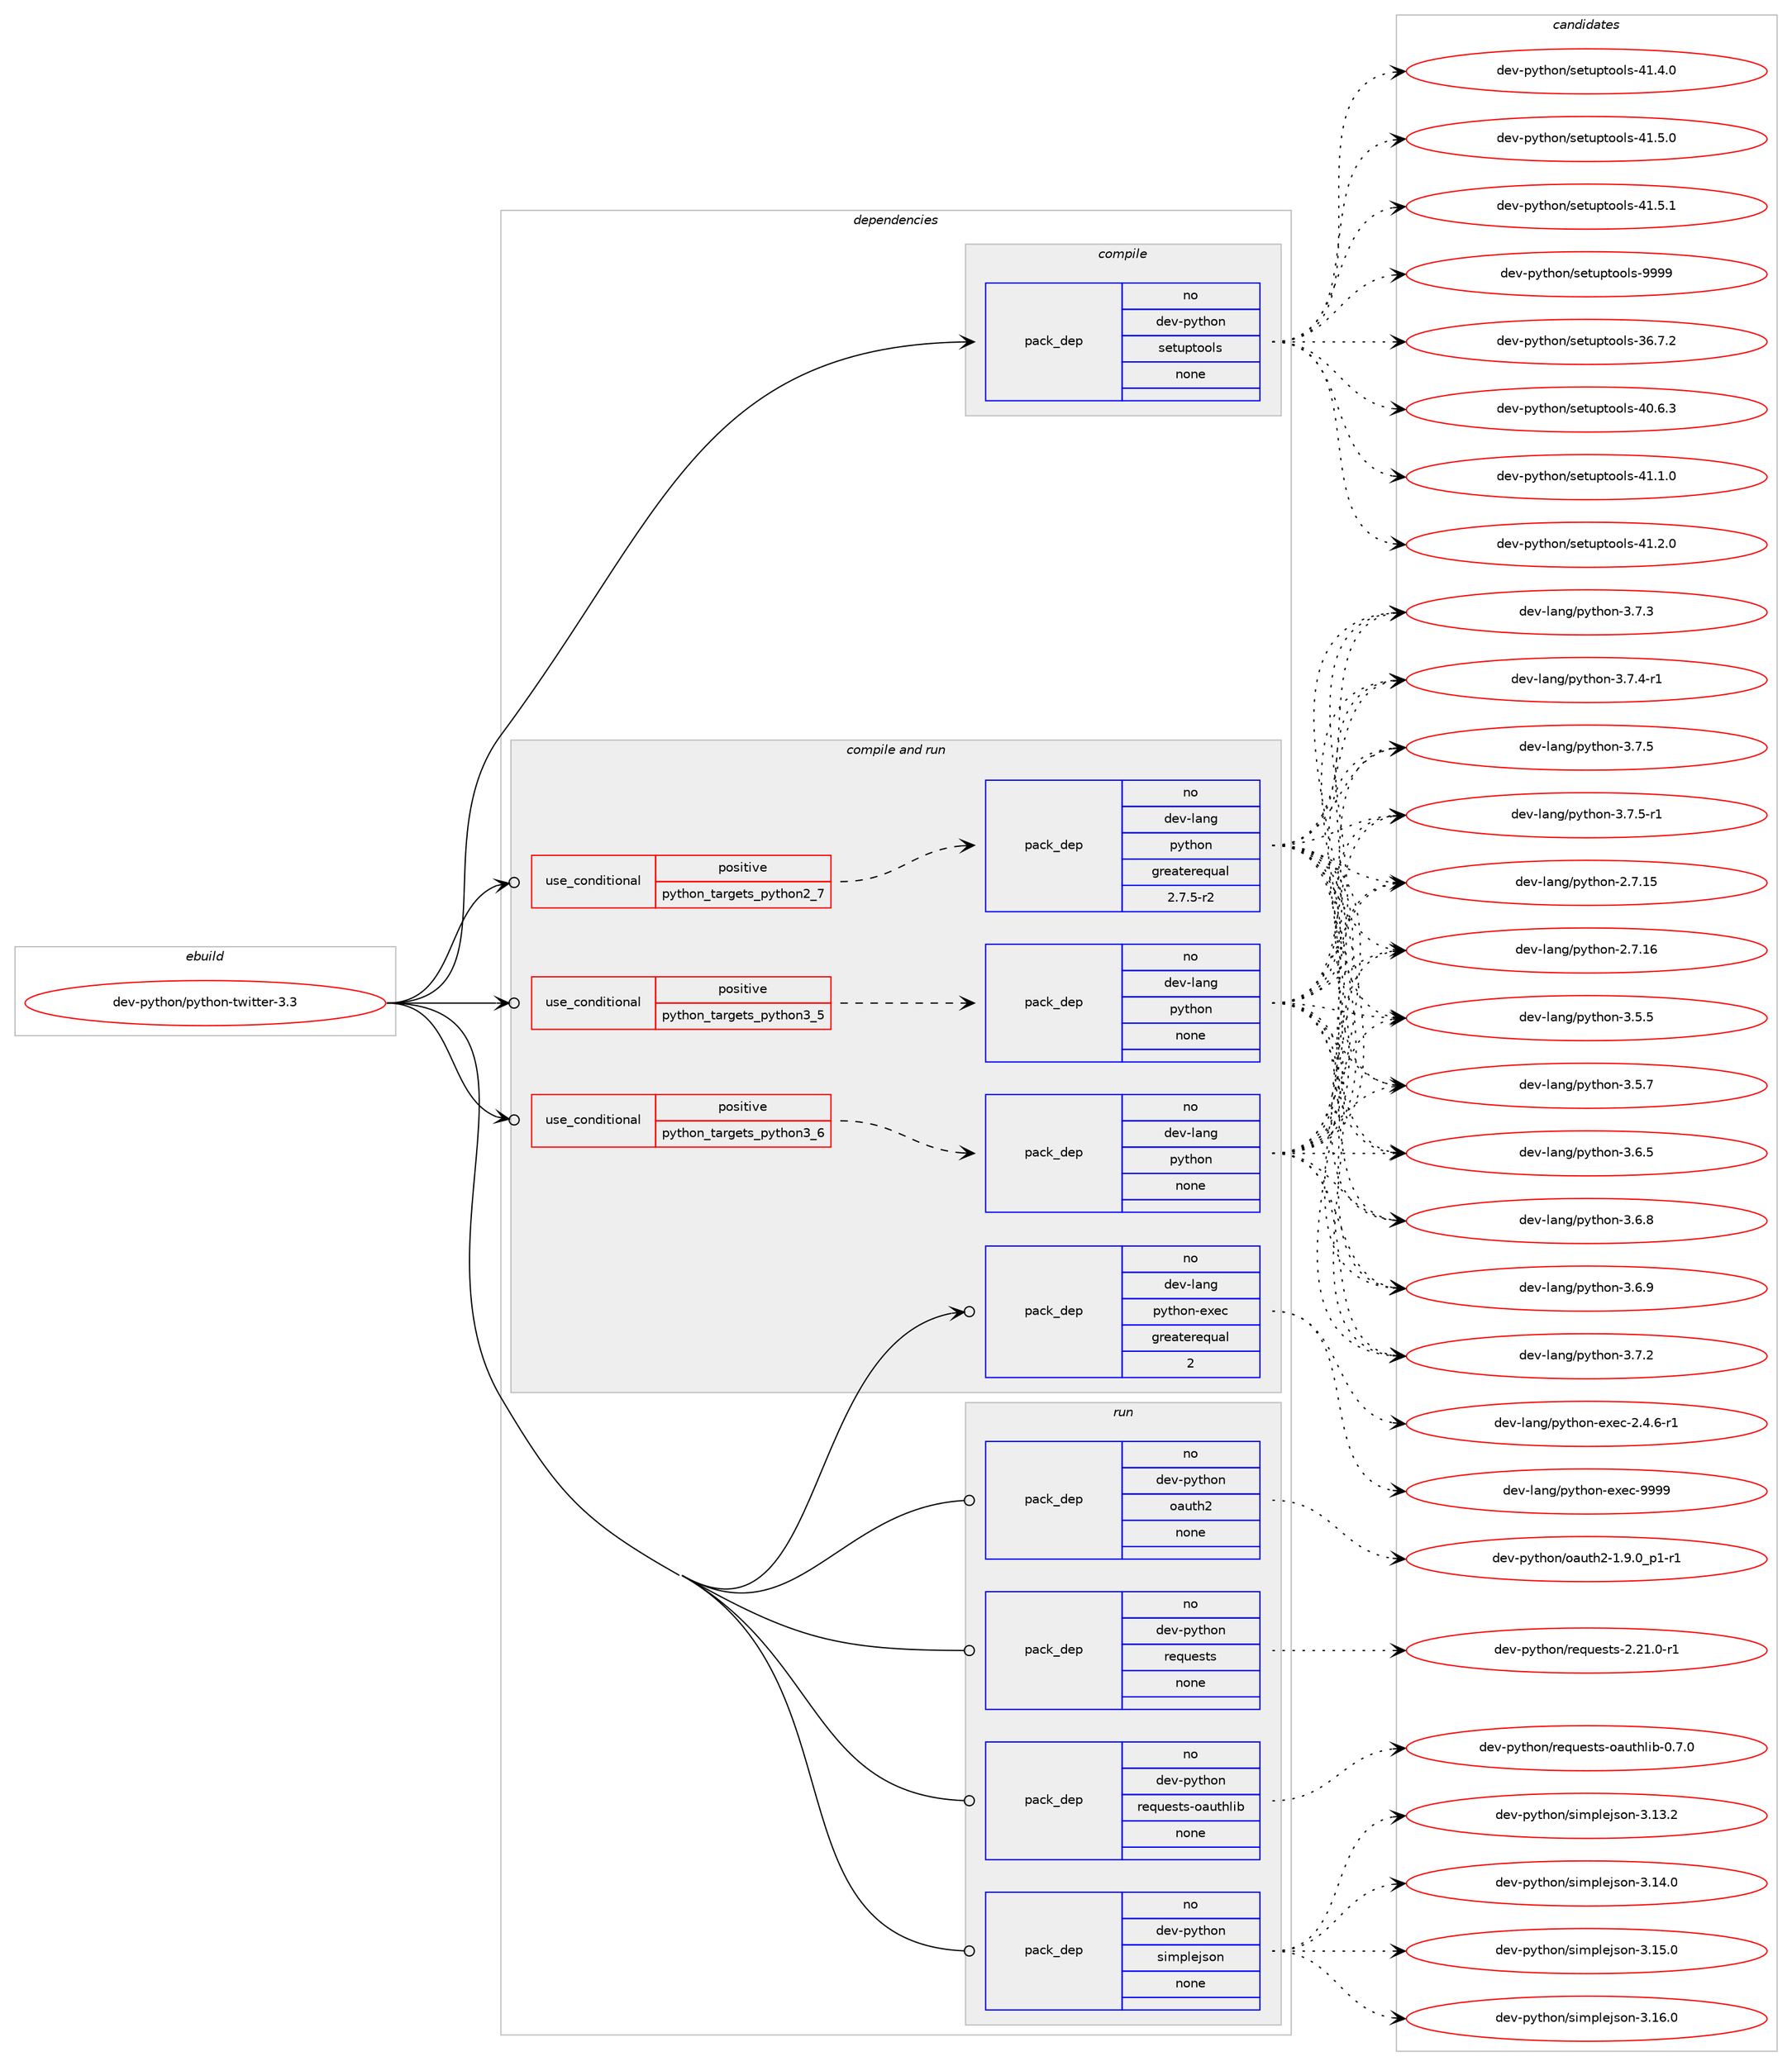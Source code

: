 digraph prolog {

# *************
# Graph options
# *************

newrank=true;
concentrate=true;
compound=true;
graph [rankdir=LR,fontname=Helvetica,fontsize=10,ranksep=1.5];#, ranksep=2.5, nodesep=0.2];
edge  [arrowhead=vee];
node  [fontname=Helvetica,fontsize=10];

# **********
# The ebuild
# **********

subgraph cluster_leftcol {
color=gray;
rank=same;
label=<<i>ebuild</i>>;
id [label="dev-python/python-twitter-3.3", color=red, width=4, href="../dev-python/python-twitter-3.3.svg"];
}

# ****************
# The dependencies
# ****************

subgraph cluster_midcol {
color=gray;
label=<<i>dependencies</i>>;
subgraph cluster_compile {
fillcolor="#eeeeee";
style=filled;
label=<<i>compile</i>>;
subgraph pack473282 {
dependency633111 [label=<<TABLE BORDER="0" CELLBORDER="1" CELLSPACING="0" CELLPADDING="4" WIDTH="220"><TR><TD ROWSPAN="6" CELLPADDING="30">pack_dep</TD></TR><TR><TD WIDTH="110">no</TD></TR><TR><TD>dev-python</TD></TR><TR><TD>setuptools</TD></TR><TR><TD>none</TD></TR><TR><TD></TD></TR></TABLE>>, shape=none, color=blue];
}
id:e -> dependency633111:w [weight=20,style="solid",arrowhead="vee"];
}
subgraph cluster_compileandrun {
fillcolor="#eeeeee";
style=filled;
label=<<i>compile and run</i>>;
subgraph cond147956 {
dependency633112 [label=<<TABLE BORDER="0" CELLBORDER="1" CELLSPACING="0" CELLPADDING="4"><TR><TD ROWSPAN="3" CELLPADDING="10">use_conditional</TD></TR><TR><TD>positive</TD></TR><TR><TD>python_targets_python2_7</TD></TR></TABLE>>, shape=none, color=red];
subgraph pack473283 {
dependency633113 [label=<<TABLE BORDER="0" CELLBORDER="1" CELLSPACING="0" CELLPADDING="4" WIDTH="220"><TR><TD ROWSPAN="6" CELLPADDING="30">pack_dep</TD></TR><TR><TD WIDTH="110">no</TD></TR><TR><TD>dev-lang</TD></TR><TR><TD>python</TD></TR><TR><TD>greaterequal</TD></TR><TR><TD>2.7.5-r2</TD></TR></TABLE>>, shape=none, color=blue];
}
dependency633112:e -> dependency633113:w [weight=20,style="dashed",arrowhead="vee"];
}
id:e -> dependency633112:w [weight=20,style="solid",arrowhead="odotvee"];
subgraph cond147957 {
dependency633114 [label=<<TABLE BORDER="0" CELLBORDER="1" CELLSPACING="0" CELLPADDING="4"><TR><TD ROWSPAN="3" CELLPADDING="10">use_conditional</TD></TR><TR><TD>positive</TD></TR><TR><TD>python_targets_python3_5</TD></TR></TABLE>>, shape=none, color=red];
subgraph pack473284 {
dependency633115 [label=<<TABLE BORDER="0" CELLBORDER="1" CELLSPACING="0" CELLPADDING="4" WIDTH="220"><TR><TD ROWSPAN="6" CELLPADDING="30">pack_dep</TD></TR><TR><TD WIDTH="110">no</TD></TR><TR><TD>dev-lang</TD></TR><TR><TD>python</TD></TR><TR><TD>none</TD></TR><TR><TD></TD></TR></TABLE>>, shape=none, color=blue];
}
dependency633114:e -> dependency633115:w [weight=20,style="dashed",arrowhead="vee"];
}
id:e -> dependency633114:w [weight=20,style="solid",arrowhead="odotvee"];
subgraph cond147958 {
dependency633116 [label=<<TABLE BORDER="0" CELLBORDER="1" CELLSPACING="0" CELLPADDING="4"><TR><TD ROWSPAN="3" CELLPADDING="10">use_conditional</TD></TR><TR><TD>positive</TD></TR><TR><TD>python_targets_python3_6</TD></TR></TABLE>>, shape=none, color=red];
subgraph pack473285 {
dependency633117 [label=<<TABLE BORDER="0" CELLBORDER="1" CELLSPACING="0" CELLPADDING="4" WIDTH="220"><TR><TD ROWSPAN="6" CELLPADDING="30">pack_dep</TD></TR><TR><TD WIDTH="110">no</TD></TR><TR><TD>dev-lang</TD></TR><TR><TD>python</TD></TR><TR><TD>none</TD></TR><TR><TD></TD></TR></TABLE>>, shape=none, color=blue];
}
dependency633116:e -> dependency633117:w [weight=20,style="dashed",arrowhead="vee"];
}
id:e -> dependency633116:w [weight=20,style="solid",arrowhead="odotvee"];
subgraph pack473286 {
dependency633118 [label=<<TABLE BORDER="0" CELLBORDER="1" CELLSPACING="0" CELLPADDING="4" WIDTH="220"><TR><TD ROWSPAN="6" CELLPADDING="30">pack_dep</TD></TR><TR><TD WIDTH="110">no</TD></TR><TR><TD>dev-lang</TD></TR><TR><TD>python-exec</TD></TR><TR><TD>greaterequal</TD></TR><TR><TD>2</TD></TR></TABLE>>, shape=none, color=blue];
}
id:e -> dependency633118:w [weight=20,style="solid",arrowhead="odotvee"];
}
subgraph cluster_run {
fillcolor="#eeeeee";
style=filled;
label=<<i>run</i>>;
subgraph pack473287 {
dependency633119 [label=<<TABLE BORDER="0" CELLBORDER="1" CELLSPACING="0" CELLPADDING="4" WIDTH="220"><TR><TD ROWSPAN="6" CELLPADDING="30">pack_dep</TD></TR><TR><TD WIDTH="110">no</TD></TR><TR><TD>dev-python</TD></TR><TR><TD>oauth2</TD></TR><TR><TD>none</TD></TR><TR><TD></TD></TR></TABLE>>, shape=none, color=blue];
}
id:e -> dependency633119:w [weight=20,style="solid",arrowhead="odot"];
subgraph pack473288 {
dependency633120 [label=<<TABLE BORDER="0" CELLBORDER="1" CELLSPACING="0" CELLPADDING="4" WIDTH="220"><TR><TD ROWSPAN="6" CELLPADDING="30">pack_dep</TD></TR><TR><TD WIDTH="110">no</TD></TR><TR><TD>dev-python</TD></TR><TR><TD>requests</TD></TR><TR><TD>none</TD></TR><TR><TD></TD></TR></TABLE>>, shape=none, color=blue];
}
id:e -> dependency633120:w [weight=20,style="solid",arrowhead="odot"];
subgraph pack473289 {
dependency633121 [label=<<TABLE BORDER="0" CELLBORDER="1" CELLSPACING="0" CELLPADDING="4" WIDTH="220"><TR><TD ROWSPAN="6" CELLPADDING="30">pack_dep</TD></TR><TR><TD WIDTH="110">no</TD></TR><TR><TD>dev-python</TD></TR><TR><TD>requests-oauthlib</TD></TR><TR><TD>none</TD></TR><TR><TD></TD></TR></TABLE>>, shape=none, color=blue];
}
id:e -> dependency633121:w [weight=20,style="solid",arrowhead="odot"];
subgraph pack473290 {
dependency633122 [label=<<TABLE BORDER="0" CELLBORDER="1" CELLSPACING="0" CELLPADDING="4" WIDTH="220"><TR><TD ROWSPAN="6" CELLPADDING="30">pack_dep</TD></TR><TR><TD WIDTH="110">no</TD></TR><TR><TD>dev-python</TD></TR><TR><TD>simplejson</TD></TR><TR><TD>none</TD></TR><TR><TD></TD></TR></TABLE>>, shape=none, color=blue];
}
id:e -> dependency633122:w [weight=20,style="solid",arrowhead="odot"];
}
}

# **************
# The candidates
# **************

subgraph cluster_choices {
rank=same;
color=gray;
label=<<i>candidates</i>>;

subgraph choice473282 {
color=black;
nodesep=1;
choice100101118451121211161041111104711510111611711211611111110811545515446554650 [label="dev-python/setuptools-36.7.2", color=red, width=4,href="../dev-python/setuptools-36.7.2.svg"];
choice100101118451121211161041111104711510111611711211611111110811545524846544651 [label="dev-python/setuptools-40.6.3", color=red, width=4,href="../dev-python/setuptools-40.6.3.svg"];
choice100101118451121211161041111104711510111611711211611111110811545524946494648 [label="dev-python/setuptools-41.1.0", color=red, width=4,href="../dev-python/setuptools-41.1.0.svg"];
choice100101118451121211161041111104711510111611711211611111110811545524946504648 [label="dev-python/setuptools-41.2.0", color=red, width=4,href="../dev-python/setuptools-41.2.0.svg"];
choice100101118451121211161041111104711510111611711211611111110811545524946524648 [label="dev-python/setuptools-41.4.0", color=red, width=4,href="../dev-python/setuptools-41.4.0.svg"];
choice100101118451121211161041111104711510111611711211611111110811545524946534648 [label="dev-python/setuptools-41.5.0", color=red, width=4,href="../dev-python/setuptools-41.5.0.svg"];
choice100101118451121211161041111104711510111611711211611111110811545524946534649 [label="dev-python/setuptools-41.5.1", color=red, width=4,href="../dev-python/setuptools-41.5.1.svg"];
choice10010111845112121116104111110471151011161171121161111111081154557575757 [label="dev-python/setuptools-9999", color=red, width=4,href="../dev-python/setuptools-9999.svg"];
dependency633111:e -> choice100101118451121211161041111104711510111611711211611111110811545515446554650:w [style=dotted,weight="100"];
dependency633111:e -> choice100101118451121211161041111104711510111611711211611111110811545524846544651:w [style=dotted,weight="100"];
dependency633111:e -> choice100101118451121211161041111104711510111611711211611111110811545524946494648:w [style=dotted,weight="100"];
dependency633111:e -> choice100101118451121211161041111104711510111611711211611111110811545524946504648:w [style=dotted,weight="100"];
dependency633111:e -> choice100101118451121211161041111104711510111611711211611111110811545524946524648:w [style=dotted,weight="100"];
dependency633111:e -> choice100101118451121211161041111104711510111611711211611111110811545524946534648:w [style=dotted,weight="100"];
dependency633111:e -> choice100101118451121211161041111104711510111611711211611111110811545524946534649:w [style=dotted,weight="100"];
dependency633111:e -> choice10010111845112121116104111110471151011161171121161111111081154557575757:w [style=dotted,weight="100"];
}
subgraph choice473283 {
color=black;
nodesep=1;
choice10010111845108971101034711212111610411111045504655464953 [label="dev-lang/python-2.7.15", color=red, width=4,href="../dev-lang/python-2.7.15.svg"];
choice10010111845108971101034711212111610411111045504655464954 [label="dev-lang/python-2.7.16", color=red, width=4,href="../dev-lang/python-2.7.16.svg"];
choice100101118451089711010347112121116104111110455146534653 [label="dev-lang/python-3.5.5", color=red, width=4,href="../dev-lang/python-3.5.5.svg"];
choice100101118451089711010347112121116104111110455146534655 [label="dev-lang/python-3.5.7", color=red, width=4,href="../dev-lang/python-3.5.7.svg"];
choice100101118451089711010347112121116104111110455146544653 [label="dev-lang/python-3.6.5", color=red, width=4,href="../dev-lang/python-3.6.5.svg"];
choice100101118451089711010347112121116104111110455146544656 [label="dev-lang/python-3.6.8", color=red, width=4,href="../dev-lang/python-3.6.8.svg"];
choice100101118451089711010347112121116104111110455146544657 [label="dev-lang/python-3.6.9", color=red, width=4,href="../dev-lang/python-3.6.9.svg"];
choice100101118451089711010347112121116104111110455146554650 [label="dev-lang/python-3.7.2", color=red, width=4,href="../dev-lang/python-3.7.2.svg"];
choice100101118451089711010347112121116104111110455146554651 [label="dev-lang/python-3.7.3", color=red, width=4,href="../dev-lang/python-3.7.3.svg"];
choice1001011184510897110103471121211161041111104551465546524511449 [label="dev-lang/python-3.7.4-r1", color=red, width=4,href="../dev-lang/python-3.7.4-r1.svg"];
choice100101118451089711010347112121116104111110455146554653 [label="dev-lang/python-3.7.5", color=red, width=4,href="../dev-lang/python-3.7.5.svg"];
choice1001011184510897110103471121211161041111104551465546534511449 [label="dev-lang/python-3.7.5-r1", color=red, width=4,href="../dev-lang/python-3.7.5-r1.svg"];
dependency633113:e -> choice10010111845108971101034711212111610411111045504655464953:w [style=dotted,weight="100"];
dependency633113:e -> choice10010111845108971101034711212111610411111045504655464954:w [style=dotted,weight="100"];
dependency633113:e -> choice100101118451089711010347112121116104111110455146534653:w [style=dotted,weight="100"];
dependency633113:e -> choice100101118451089711010347112121116104111110455146534655:w [style=dotted,weight="100"];
dependency633113:e -> choice100101118451089711010347112121116104111110455146544653:w [style=dotted,weight="100"];
dependency633113:e -> choice100101118451089711010347112121116104111110455146544656:w [style=dotted,weight="100"];
dependency633113:e -> choice100101118451089711010347112121116104111110455146544657:w [style=dotted,weight="100"];
dependency633113:e -> choice100101118451089711010347112121116104111110455146554650:w [style=dotted,weight="100"];
dependency633113:e -> choice100101118451089711010347112121116104111110455146554651:w [style=dotted,weight="100"];
dependency633113:e -> choice1001011184510897110103471121211161041111104551465546524511449:w [style=dotted,weight="100"];
dependency633113:e -> choice100101118451089711010347112121116104111110455146554653:w [style=dotted,weight="100"];
dependency633113:e -> choice1001011184510897110103471121211161041111104551465546534511449:w [style=dotted,weight="100"];
}
subgraph choice473284 {
color=black;
nodesep=1;
choice10010111845108971101034711212111610411111045504655464953 [label="dev-lang/python-2.7.15", color=red, width=4,href="../dev-lang/python-2.7.15.svg"];
choice10010111845108971101034711212111610411111045504655464954 [label="dev-lang/python-2.7.16", color=red, width=4,href="../dev-lang/python-2.7.16.svg"];
choice100101118451089711010347112121116104111110455146534653 [label="dev-lang/python-3.5.5", color=red, width=4,href="../dev-lang/python-3.5.5.svg"];
choice100101118451089711010347112121116104111110455146534655 [label="dev-lang/python-3.5.7", color=red, width=4,href="../dev-lang/python-3.5.7.svg"];
choice100101118451089711010347112121116104111110455146544653 [label="dev-lang/python-3.6.5", color=red, width=4,href="../dev-lang/python-3.6.5.svg"];
choice100101118451089711010347112121116104111110455146544656 [label="dev-lang/python-3.6.8", color=red, width=4,href="../dev-lang/python-3.6.8.svg"];
choice100101118451089711010347112121116104111110455146544657 [label="dev-lang/python-3.6.9", color=red, width=4,href="../dev-lang/python-3.6.9.svg"];
choice100101118451089711010347112121116104111110455146554650 [label="dev-lang/python-3.7.2", color=red, width=4,href="../dev-lang/python-3.7.2.svg"];
choice100101118451089711010347112121116104111110455146554651 [label="dev-lang/python-3.7.3", color=red, width=4,href="../dev-lang/python-3.7.3.svg"];
choice1001011184510897110103471121211161041111104551465546524511449 [label="dev-lang/python-3.7.4-r1", color=red, width=4,href="../dev-lang/python-3.7.4-r1.svg"];
choice100101118451089711010347112121116104111110455146554653 [label="dev-lang/python-3.7.5", color=red, width=4,href="../dev-lang/python-3.7.5.svg"];
choice1001011184510897110103471121211161041111104551465546534511449 [label="dev-lang/python-3.7.5-r1", color=red, width=4,href="../dev-lang/python-3.7.5-r1.svg"];
dependency633115:e -> choice10010111845108971101034711212111610411111045504655464953:w [style=dotted,weight="100"];
dependency633115:e -> choice10010111845108971101034711212111610411111045504655464954:w [style=dotted,weight="100"];
dependency633115:e -> choice100101118451089711010347112121116104111110455146534653:w [style=dotted,weight="100"];
dependency633115:e -> choice100101118451089711010347112121116104111110455146534655:w [style=dotted,weight="100"];
dependency633115:e -> choice100101118451089711010347112121116104111110455146544653:w [style=dotted,weight="100"];
dependency633115:e -> choice100101118451089711010347112121116104111110455146544656:w [style=dotted,weight="100"];
dependency633115:e -> choice100101118451089711010347112121116104111110455146544657:w [style=dotted,weight="100"];
dependency633115:e -> choice100101118451089711010347112121116104111110455146554650:w [style=dotted,weight="100"];
dependency633115:e -> choice100101118451089711010347112121116104111110455146554651:w [style=dotted,weight="100"];
dependency633115:e -> choice1001011184510897110103471121211161041111104551465546524511449:w [style=dotted,weight="100"];
dependency633115:e -> choice100101118451089711010347112121116104111110455146554653:w [style=dotted,weight="100"];
dependency633115:e -> choice1001011184510897110103471121211161041111104551465546534511449:w [style=dotted,weight="100"];
}
subgraph choice473285 {
color=black;
nodesep=1;
choice10010111845108971101034711212111610411111045504655464953 [label="dev-lang/python-2.7.15", color=red, width=4,href="../dev-lang/python-2.7.15.svg"];
choice10010111845108971101034711212111610411111045504655464954 [label="dev-lang/python-2.7.16", color=red, width=4,href="../dev-lang/python-2.7.16.svg"];
choice100101118451089711010347112121116104111110455146534653 [label="dev-lang/python-3.5.5", color=red, width=4,href="../dev-lang/python-3.5.5.svg"];
choice100101118451089711010347112121116104111110455146534655 [label="dev-lang/python-3.5.7", color=red, width=4,href="../dev-lang/python-3.5.7.svg"];
choice100101118451089711010347112121116104111110455146544653 [label="dev-lang/python-3.6.5", color=red, width=4,href="../dev-lang/python-3.6.5.svg"];
choice100101118451089711010347112121116104111110455146544656 [label="dev-lang/python-3.6.8", color=red, width=4,href="../dev-lang/python-3.6.8.svg"];
choice100101118451089711010347112121116104111110455146544657 [label="dev-lang/python-3.6.9", color=red, width=4,href="../dev-lang/python-3.6.9.svg"];
choice100101118451089711010347112121116104111110455146554650 [label="dev-lang/python-3.7.2", color=red, width=4,href="../dev-lang/python-3.7.2.svg"];
choice100101118451089711010347112121116104111110455146554651 [label="dev-lang/python-3.7.3", color=red, width=4,href="../dev-lang/python-3.7.3.svg"];
choice1001011184510897110103471121211161041111104551465546524511449 [label="dev-lang/python-3.7.4-r1", color=red, width=4,href="../dev-lang/python-3.7.4-r1.svg"];
choice100101118451089711010347112121116104111110455146554653 [label="dev-lang/python-3.7.5", color=red, width=4,href="../dev-lang/python-3.7.5.svg"];
choice1001011184510897110103471121211161041111104551465546534511449 [label="dev-lang/python-3.7.5-r1", color=red, width=4,href="../dev-lang/python-3.7.5-r1.svg"];
dependency633117:e -> choice10010111845108971101034711212111610411111045504655464953:w [style=dotted,weight="100"];
dependency633117:e -> choice10010111845108971101034711212111610411111045504655464954:w [style=dotted,weight="100"];
dependency633117:e -> choice100101118451089711010347112121116104111110455146534653:w [style=dotted,weight="100"];
dependency633117:e -> choice100101118451089711010347112121116104111110455146534655:w [style=dotted,weight="100"];
dependency633117:e -> choice100101118451089711010347112121116104111110455146544653:w [style=dotted,weight="100"];
dependency633117:e -> choice100101118451089711010347112121116104111110455146544656:w [style=dotted,weight="100"];
dependency633117:e -> choice100101118451089711010347112121116104111110455146544657:w [style=dotted,weight="100"];
dependency633117:e -> choice100101118451089711010347112121116104111110455146554650:w [style=dotted,weight="100"];
dependency633117:e -> choice100101118451089711010347112121116104111110455146554651:w [style=dotted,weight="100"];
dependency633117:e -> choice1001011184510897110103471121211161041111104551465546524511449:w [style=dotted,weight="100"];
dependency633117:e -> choice100101118451089711010347112121116104111110455146554653:w [style=dotted,weight="100"];
dependency633117:e -> choice1001011184510897110103471121211161041111104551465546534511449:w [style=dotted,weight="100"];
}
subgraph choice473286 {
color=black;
nodesep=1;
choice10010111845108971101034711212111610411111045101120101994550465246544511449 [label="dev-lang/python-exec-2.4.6-r1", color=red, width=4,href="../dev-lang/python-exec-2.4.6-r1.svg"];
choice10010111845108971101034711212111610411111045101120101994557575757 [label="dev-lang/python-exec-9999", color=red, width=4,href="../dev-lang/python-exec-9999.svg"];
dependency633118:e -> choice10010111845108971101034711212111610411111045101120101994550465246544511449:w [style=dotted,weight="100"];
dependency633118:e -> choice10010111845108971101034711212111610411111045101120101994557575757:w [style=dotted,weight="100"];
}
subgraph choice473287 {
color=black;
nodesep=1;
choice1001011184511212111610411111047111971171161045045494657464895112494511449 [label="dev-python/oauth2-1.9.0_p1-r1", color=red, width=4,href="../dev-python/oauth2-1.9.0_p1-r1.svg"];
dependency633119:e -> choice1001011184511212111610411111047111971171161045045494657464895112494511449:w [style=dotted,weight="100"];
}
subgraph choice473288 {
color=black;
nodesep=1;
choice1001011184511212111610411111047114101113117101115116115455046504946484511449 [label="dev-python/requests-2.21.0-r1", color=red, width=4,href="../dev-python/requests-2.21.0-r1.svg"];
dependency633120:e -> choice1001011184511212111610411111047114101113117101115116115455046504946484511449:w [style=dotted,weight="100"];
}
subgraph choice473289 {
color=black;
nodesep=1;
choice1001011184511212111610411111047114101113117101115116115451119711711610410810598454846554648 [label="dev-python/requests-oauthlib-0.7.0", color=red, width=4,href="../dev-python/requests-oauthlib-0.7.0.svg"];
dependency633121:e -> choice1001011184511212111610411111047114101113117101115116115451119711711610410810598454846554648:w [style=dotted,weight="100"];
}
subgraph choice473290 {
color=black;
nodesep=1;
choice100101118451121211161041111104711510510911210810110611511111045514649514650 [label="dev-python/simplejson-3.13.2", color=red, width=4,href="../dev-python/simplejson-3.13.2.svg"];
choice100101118451121211161041111104711510510911210810110611511111045514649524648 [label="dev-python/simplejson-3.14.0", color=red, width=4,href="../dev-python/simplejson-3.14.0.svg"];
choice100101118451121211161041111104711510510911210810110611511111045514649534648 [label="dev-python/simplejson-3.15.0", color=red, width=4,href="../dev-python/simplejson-3.15.0.svg"];
choice100101118451121211161041111104711510510911210810110611511111045514649544648 [label="dev-python/simplejson-3.16.0", color=red, width=4,href="../dev-python/simplejson-3.16.0.svg"];
dependency633122:e -> choice100101118451121211161041111104711510510911210810110611511111045514649514650:w [style=dotted,weight="100"];
dependency633122:e -> choice100101118451121211161041111104711510510911210810110611511111045514649524648:w [style=dotted,weight="100"];
dependency633122:e -> choice100101118451121211161041111104711510510911210810110611511111045514649534648:w [style=dotted,weight="100"];
dependency633122:e -> choice100101118451121211161041111104711510510911210810110611511111045514649544648:w [style=dotted,weight="100"];
}
}

}
